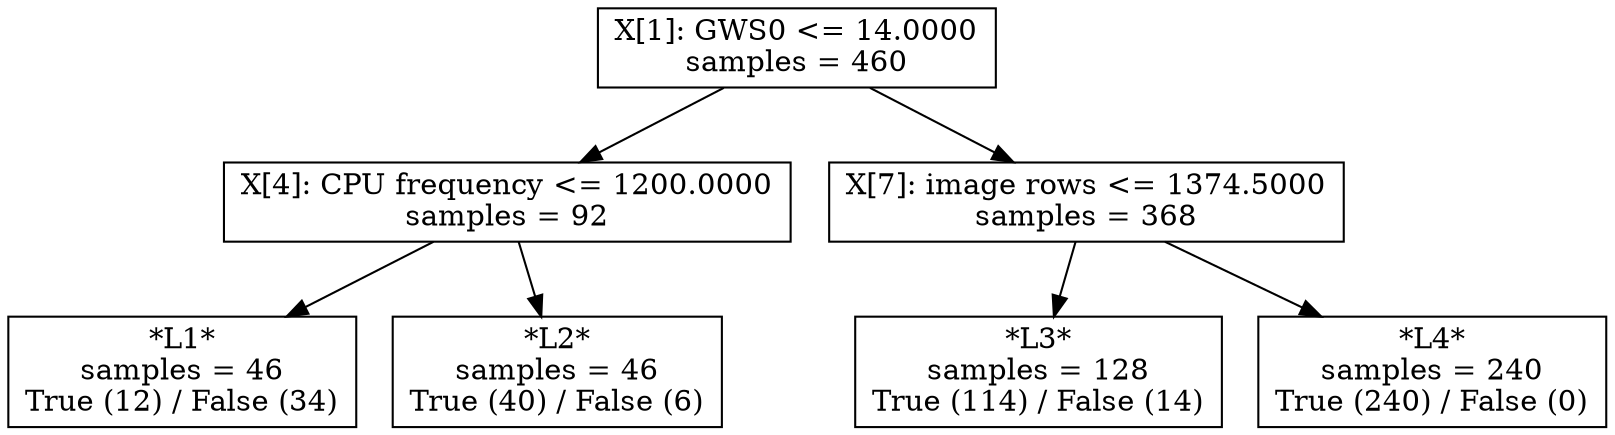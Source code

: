 digraph Tree {
0 [label="X[1]: GWS0 <= 14.0000\nsamples = 460", shape="box"] ;
1 [label="X[4]: CPU frequency <= 1200.0000\nsamples = 92", shape="box"] ;
0 -> 1 ;
2 [label="*L1*\nsamples = 46\nTrue (12) / False (34)", shape="box"] ;
1 -> 2 ;
3 [label="*L2*\nsamples = 46\nTrue (40) / False (6)", shape="box"] ;
1 -> 3 ;
4 [label="X[7]: image rows <= 1374.5000\nsamples = 368", shape="box"] ;
0 -> 4 ;
5 [label="*L3*\nsamples = 128\nTrue (114) / False (14)", shape="box"] ;
4 -> 5 ;
6 [label="*L4*\nsamples = 240\nTrue (240) / False (0)", shape="box"] ;
4 -> 6 ;
}
